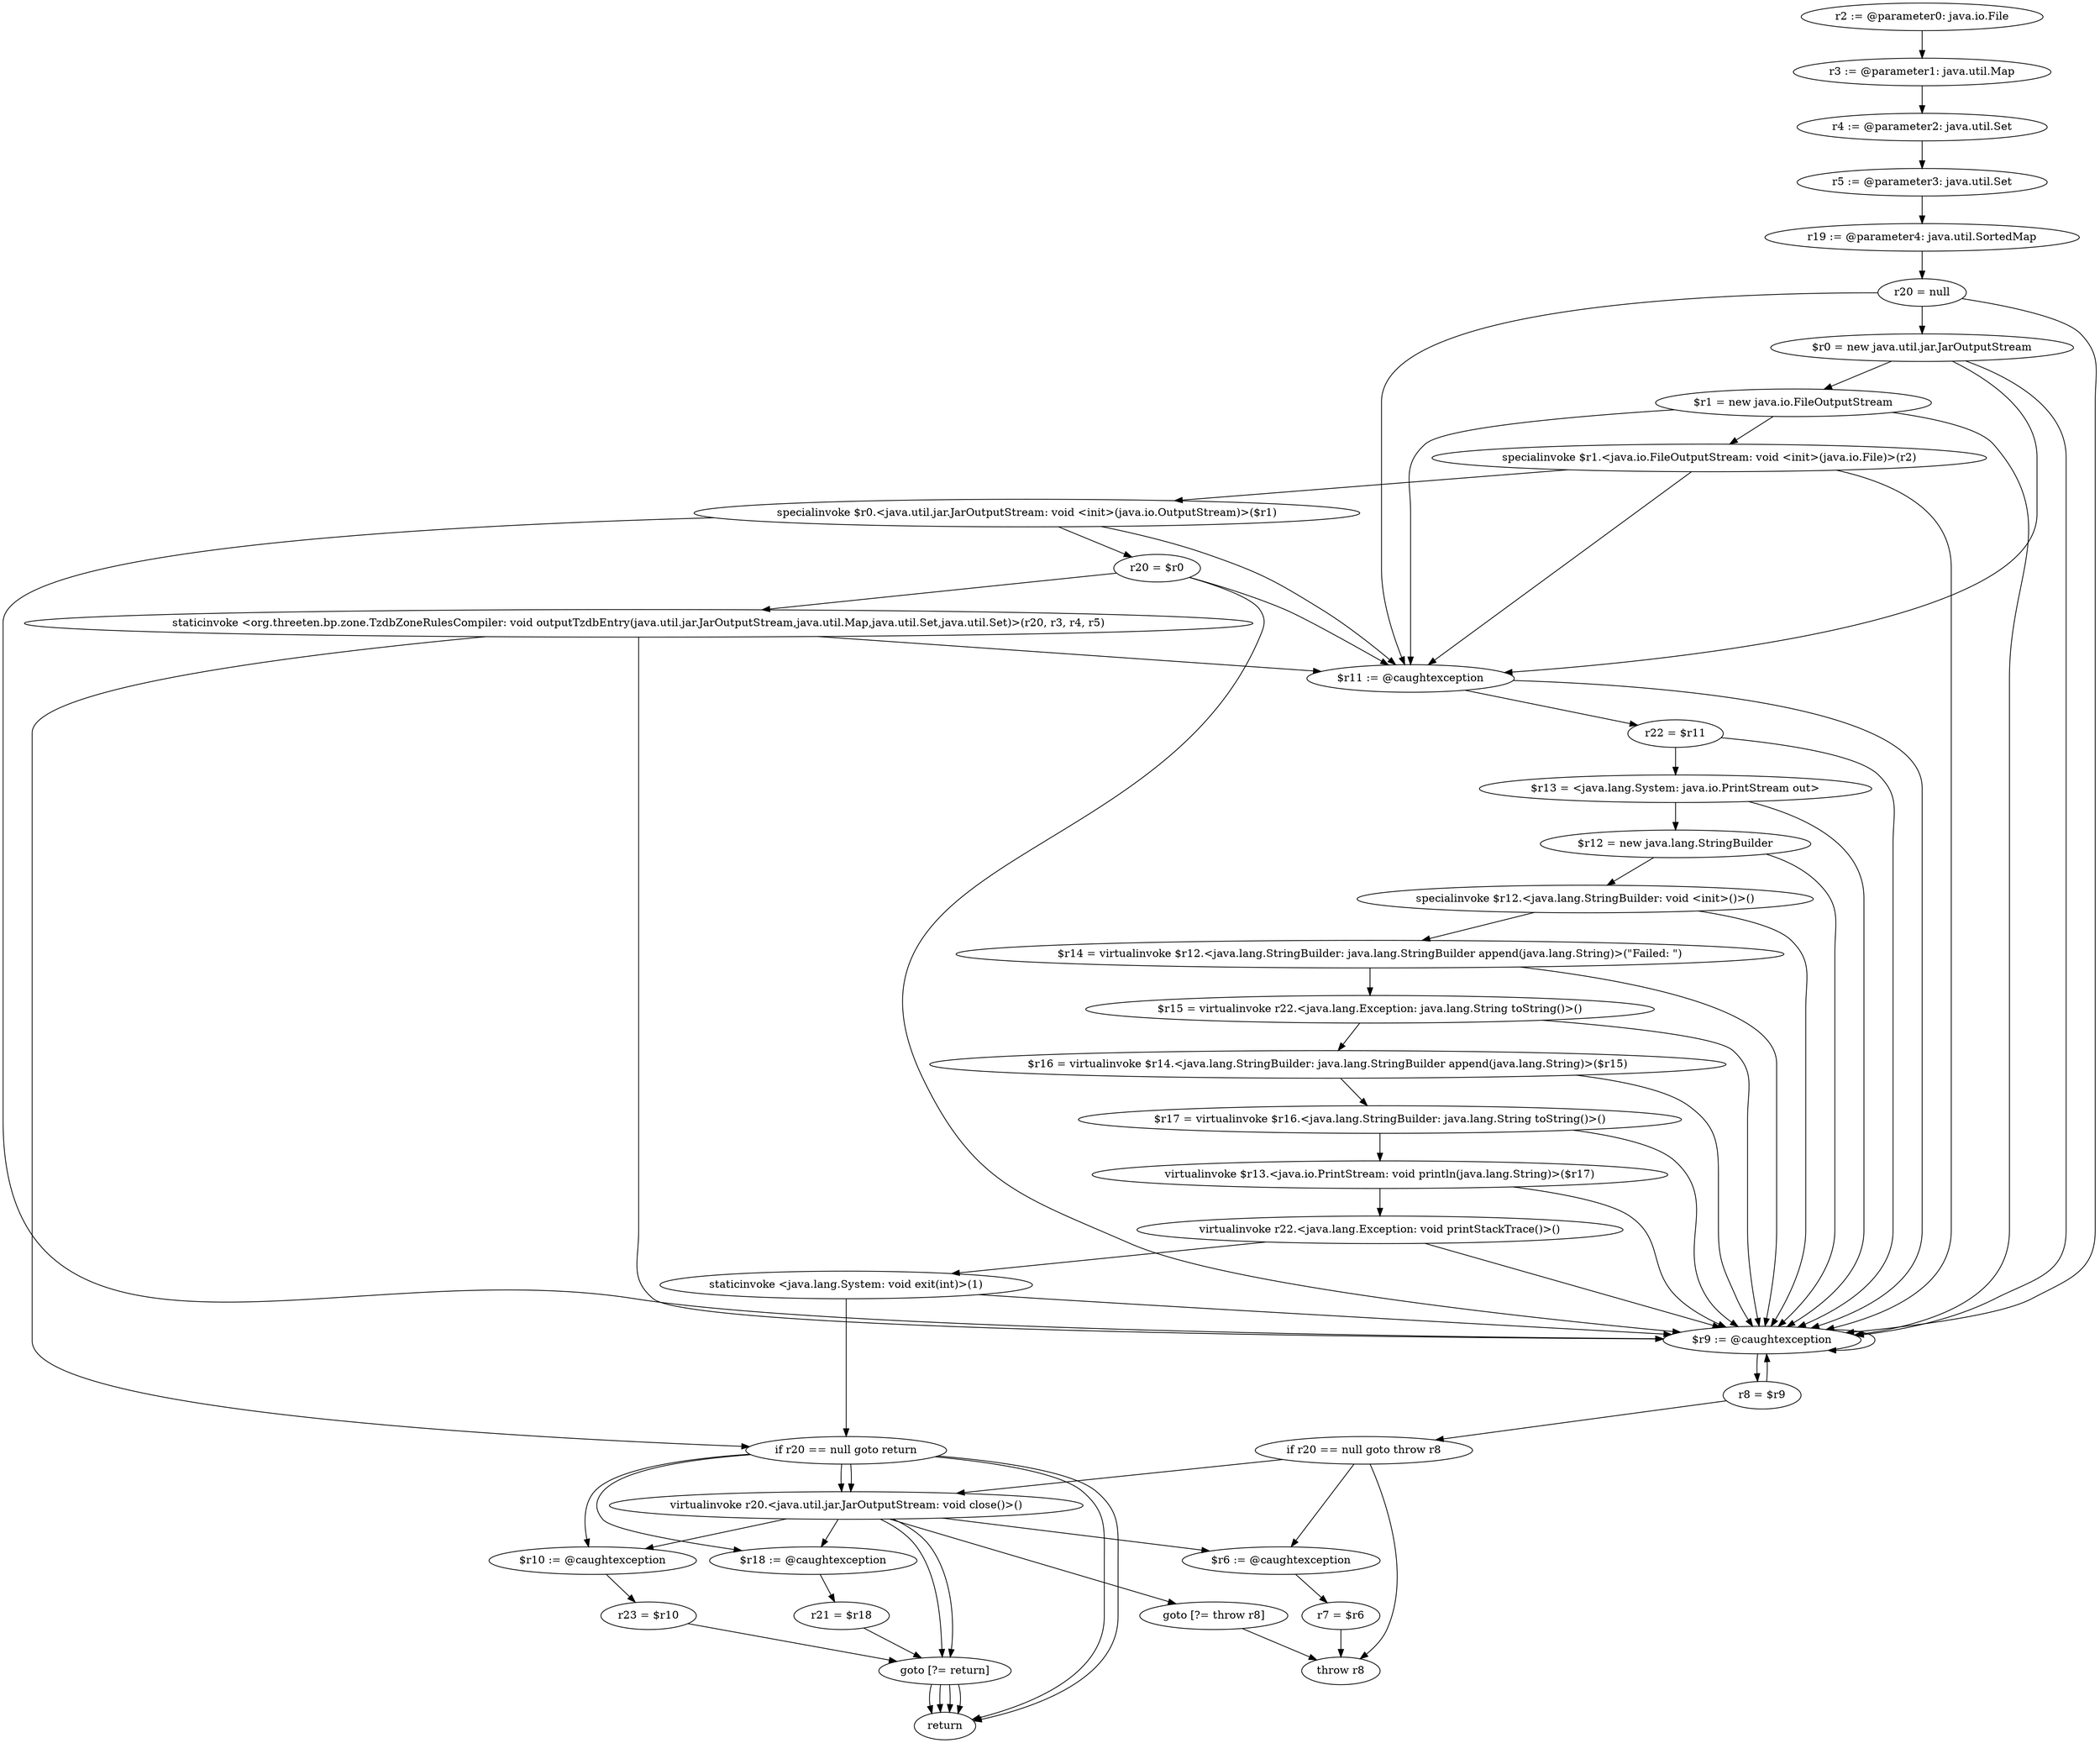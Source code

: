 digraph "unitGraph" {
    "r2 := @parameter0: java.io.File"
    "r3 := @parameter1: java.util.Map"
    "r4 := @parameter2: java.util.Set"
    "r5 := @parameter3: java.util.Set"
    "r19 := @parameter4: java.util.SortedMap"
    "r20 = null"
    "$r0 = new java.util.jar.JarOutputStream"
    "$r1 = new java.io.FileOutputStream"
    "specialinvoke $r1.<java.io.FileOutputStream: void <init>(java.io.File)>(r2)"
    "specialinvoke $r0.<java.util.jar.JarOutputStream: void <init>(java.io.OutputStream)>($r1)"
    "r20 = $r0"
    "staticinvoke <org.threeten.bp.zone.TzdbZoneRulesCompiler: void outputTzdbEntry(java.util.jar.JarOutputStream,java.util.Map,java.util.Set,java.util.Set)>(r20, r3, r4, r5)"
    "if r20 == null goto return"
    "virtualinvoke r20.<java.util.jar.JarOutputStream: void close()>()"
    "goto [?= return]"
    "$r18 := @caughtexception"
    "r21 = $r18"
    "$r11 := @caughtexception"
    "r22 = $r11"
    "$r13 = <java.lang.System: java.io.PrintStream out>"
    "$r12 = new java.lang.StringBuilder"
    "specialinvoke $r12.<java.lang.StringBuilder: void <init>()>()"
    "$r14 = virtualinvoke $r12.<java.lang.StringBuilder: java.lang.StringBuilder append(java.lang.String)>(\"Failed: \")"
    "$r15 = virtualinvoke r22.<java.lang.Exception: java.lang.String toString()>()"
    "$r16 = virtualinvoke $r14.<java.lang.StringBuilder: java.lang.StringBuilder append(java.lang.String)>($r15)"
    "$r17 = virtualinvoke $r16.<java.lang.StringBuilder: java.lang.String toString()>()"
    "virtualinvoke $r13.<java.io.PrintStream: void println(java.lang.String)>($r17)"
    "virtualinvoke r22.<java.lang.Exception: void printStackTrace()>()"
    "staticinvoke <java.lang.System: void exit(int)>(1)"
    "$r10 := @caughtexception"
    "r23 = $r10"
    "$r9 := @caughtexception"
    "r8 = $r9"
    "if r20 == null goto throw r8"
    "goto [?= throw r8]"
    "$r6 := @caughtexception"
    "r7 = $r6"
    "throw r8"
    "return"
    "r2 := @parameter0: java.io.File"->"r3 := @parameter1: java.util.Map";
    "r3 := @parameter1: java.util.Map"->"r4 := @parameter2: java.util.Set";
    "r4 := @parameter2: java.util.Set"->"r5 := @parameter3: java.util.Set";
    "r5 := @parameter3: java.util.Set"->"r19 := @parameter4: java.util.SortedMap";
    "r19 := @parameter4: java.util.SortedMap"->"r20 = null";
    "r20 = null"->"$r11 := @caughtexception";
    "r20 = null"->"$r9 := @caughtexception";
    "r20 = null"->"$r0 = new java.util.jar.JarOutputStream";
    "$r0 = new java.util.jar.JarOutputStream"->"$r11 := @caughtexception";
    "$r0 = new java.util.jar.JarOutputStream"->"$r9 := @caughtexception";
    "$r0 = new java.util.jar.JarOutputStream"->"$r1 = new java.io.FileOutputStream";
    "$r1 = new java.io.FileOutputStream"->"$r11 := @caughtexception";
    "$r1 = new java.io.FileOutputStream"->"$r9 := @caughtexception";
    "$r1 = new java.io.FileOutputStream"->"specialinvoke $r1.<java.io.FileOutputStream: void <init>(java.io.File)>(r2)";
    "specialinvoke $r1.<java.io.FileOutputStream: void <init>(java.io.File)>(r2)"->"$r11 := @caughtexception";
    "specialinvoke $r1.<java.io.FileOutputStream: void <init>(java.io.File)>(r2)"->"$r9 := @caughtexception";
    "specialinvoke $r1.<java.io.FileOutputStream: void <init>(java.io.File)>(r2)"->"specialinvoke $r0.<java.util.jar.JarOutputStream: void <init>(java.io.OutputStream)>($r1)";
    "specialinvoke $r0.<java.util.jar.JarOutputStream: void <init>(java.io.OutputStream)>($r1)"->"$r11 := @caughtexception";
    "specialinvoke $r0.<java.util.jar.JarOutputStream: void <init>(java.io.OutputStream)>($r1)"->"$r9 := @caughtexception";
    "specialinvoke $r0.<java.util.jar.JarOutputStream: void <init>(java.io.OutputStream)>($r1)"->"r20 = $r0";
    "r20 = $r0"->"$r11 := @caughtexception";
    "r20 = $r0"->"$r9 := @caughtexception";
    "r20 = $r0"->"staticinvoke <org.threeten.bp.zone.TzdbZoneRulesCompiler: void outputTzdbEntry(java.util.jar.JarOutputStream,java.util.Map,java.util.Set,java.util.Set)>(r20, r3, r4, r5)";
    "staticinvoke <org.threeten.bp.zone.TzdbZoneRulesCompiler: void outputTzdbEntry(java.util.jar.JarOutputStream,java.util.Map,java.util.Set,java.util.Set)>(r20, r3, r4, r5)"->"$r11 := @caughtexception";
    "staticinvoke <org.threeten.bp.zone.TzdbZoneRulesCompiler: void outputTzdbEntry(java.util.jar.JarOutputStream,java.util.Map,java.util.Set,java.util.Set)>(r20, r3, r4, r5)"->"$r9 := @caughtexception";
    "staticinvoke <org.threeten.bp.zone.TzdbZoneRulesCompiler: void outputTzdbEntry(java.util.jar.JarOutputStream,java.util.Map,java.util.Set,java.util.Set)>(r20, r3, r4, r5)"->"if r20 == null goto return";
    "if r20 == null goto return"->"virtualinvoke r20.<java.util.jar.JarOutputStream: void close()>()";
    "if r20 == null goto return"->"return";
    "if r20 == null goto return"->"$r18 := @caughtexception";
    "virtualinvoke r20.<java.util.jar.JarOutputStream: void close()>()"->"goto [?= return]";
    "virtualinvoke r20.<java.util.jar.JarOutputStream: void close()>()"->"$r18 := @caughtexception";
    "goto [?= return]"->"return";
    "$r18 := @caughtexception"->"r21 = $r18";
    "r21 = $r18"->"goto [?= return]";
    "goto [?= return]"->"return";
    "$r11 := @caughtexception"->"r22 = $r11";
    "$r11 := @caughtexception"->"$r9 := @caughtexception";
    "r22 = $r11"->"$r13 = <java.lang.System: java.io.PrintStream out>";
    "r22 = $r11"->"$r9 := @caughtexception";
    "$r13 = <java.lang.System: java.io.PrintStream out>"->"$r12 = new java.lang.StringBuilder";
    "$r13 = <java.lang.System: java.io.PrintStream out>"->"$r9 := @caughtexception";
    "$r12 = new java.lang.StringBuilder"->"specialinvoke $r12.<java.lang.StringBuilder: void <init>()>()";
    "$r12 = new java.lang.StringBuilder"->"$r9 := @caughtexception";
    "specialinvoke $r12.<java.lang.StringBuilder: void <init>()>()"->"$r14 = virtualinvoke $r12.<java.lang.StringBuilder: java.lang.StringBuilder append(java.lang.String)>(\"Failed: \")";
    "specialinvoke $r12.<java.lang.StringBuilder: void <init>()>()"->"$r9 := @caughtexception";
    "$r14 = virtualinvoke $r12.<java.lang.StringBuilder: java.lang.StringBuilder append(java.lang.String)>(\"Failed: \")"->"$r15 = virtualinvoke r22.<java.lang.Exception: java.lang.String toString()>()";
    "$r14 = virtualinvoke $r12.<java.lang.StringBuilder: java.lang.StringBuilder append(java.lang.String)>(\"Failed: \")"->"$r9 := @caughtexception";
    "$r15 = virtualinvoke r22.<java.lang.Exception: java.lang.String toString()>()"->"$r16 = virtualinvoke $r14.<java.lang.StringBuilder: java.lang.StringBuilder append(java.lang.String)>($r15)";
    "$r15 = virtualinvoke r22.<java.lang.Exception: java.lang.String toString()>()"->"$r9 := @caughtexception";
    "$r16 = virtualinvoke $r14.<java.lang.StringBuilder: java.lang.StringBuilder append(java.lang.String)>($r15)"->"$r17 = virtualinvoke $r16.<java.lang.StringBuilder: java.lang.String toString()>()";
    "$r16 = virtualinvoke $r14.<java.lang.StringBuilder: java.lang.StringBuilder append(java.lang.String)>($r15)"->"$r9 := @caughtexception";
    "$r17 = virtualinvoke $r16.<java.lang.StringBuilder: java.lang.String toString()>()"->"virtualinvoke $r13.<java.io.PrintStream: void println(java.lang.String)>($r17)";
    "$r17 = virtualinvoke $r16.<java.lang.StringBuilder: java.lang.String toString()>()"->"$r9 := @caughtexception";
    "virtualinvoke $r13.<java.io.PrintStream: void println(java.lang.String)>($r17)"->"virtualinvoke r22.<java.lang.Exception: void printStackTrace()>()";
    "virtualinvoke $r13.<java.io.PrintStream: void println(java.lang.String)>($r17)"->"$r9 := @caughtexception";
    "virtualinvoke r22.<java.lang.Exception: void printStackTrace()>()"->"staticinvoke <java.lang.System: void exit(int)>(1)";
    "virtualinvoke r22.<java.lang.Exception: void printStackTrace()>()"->"$r9 := @caughtexception";
    "staticinvoke <java.lang.System: void exit(int)>(1)"->"if r20 == null goto return";
    "staticinvoke <java.lang.System: void exit(int)>(1)"->"$r9 := @caughtexception";
    "if r20 == null goto return"->"virtualinvoke r20.<java.util.jar.JarOutputStream: void close()>()";
    "if r20 == null goto return"->"return";
    "if r20 == null goto return"->"$r10 := @caughtexception";
    "virtualinvoke r20.<java.util.jar.JarOutputStream: void close()>()"->"goto [?= return]";
    "virtualinvoke r20.<java.util.jar.JarOutputStream: void close()>()"->"$r10 := @caughtexception";
    "goto [?= return]"->"return";
    "$r10 := @caughtexception"->"r23 = $r10";
    "r23 = $r10"->"goto [?= return]";
    "goto [?= return]"->"return";
    "$r9 := @caughtexception"->"r8 = $r9";
    "$r9 := @caughtexception"->"$r9 := @caughtexception";
    "r8 = $r9"->"if r20 == null goto throw r8";
    "r8 = $r9"->"$r9 := @caughtexception";
    "if r20 == null goto throw r8"->"virtualinvoke r20.<java.util.jar.JarOutputStream: void close()>()";
    "if r20 == null goto throw r8"->"throw r8";
    "if r20 == null goto throw r8"->"$r6 := @caughtexception";
    "virtualinvoke r20.<java.util.jar.JarOutputStream: void close()>()"->"goto [?= throw r8]";
    "virtualinvoke r20.<java.util.jar.JarOutputStream: void close()>()"->"$r6 := @caughtexception";
    "goto [?= throw r8]"->"throw r8";
    "$r6 := @caughtexception"->"r7 = $r6";
    "r7 = $r6"->"throw r8";
}
